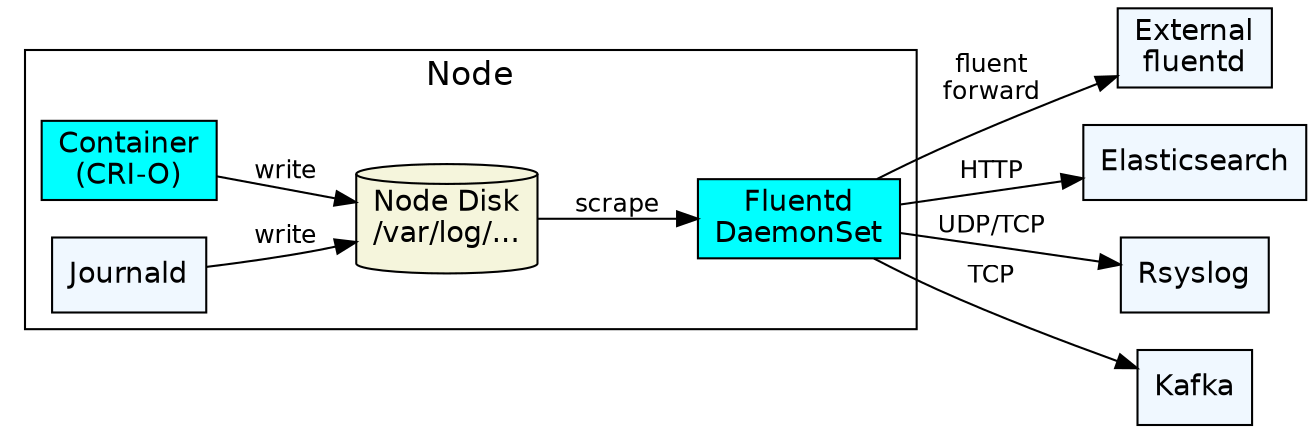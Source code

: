 digraph {
  graph [fontname="helvetica" fontsize=16 rankdir=LR]
  node [fontname="helvetica" fontsize=14 style=filled shape=box fillcolor=cyan]
  edge [fontname="helvetica"fontsize=12]

  subgraph cluster_node {
    label="Node"
    Logs [label="Node Disk\n/var/log/..." shape=cylinder fillcolor="beige"]
    Container[label="Container\n(CRI-O)"]
    Container -> Logs [label="write"]
    Journald[ fillcolor=aliceblue]
    Journald -> Logs [label="write"]
    Fluentd [label="Fluentd\nDaemonSet"]
    Logs -> Fluentd [label="scrape"]
  }
  node [fillcolor=aliceblue]
  extfd [label="External\nfluentd"]

  Fluentd -> Elasticsearch [label="HTTP"]
  Fluentd -> Rsyslog [label="UDP/TCP"]
  Fluentd -> Kafka [label="TCP"]
  Fluentd -> extfd [label="fluent\nforward"]
}
